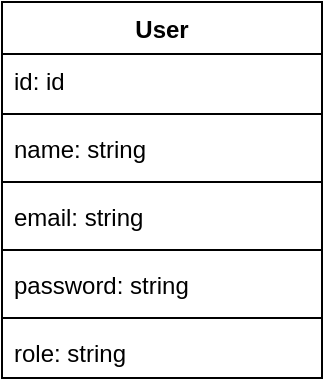 <mxfile version="17.1.2" type="github"><diagram id="C5RBs43oDa-KdzZeNtuy" name="Page-1"><mxGraphModel dx="1422" dy="832" grid="1" gridSize="10" guides="1" tooltips="1" connect="1" arrows="1" fold="1" page="1" pageScale="1" pageWidth="827" pageHeight="1169" math="0" shadow="0"><root><mxCell id="WIyWlLk6GJQsqaUBKTNV-0"/><mxCell id="WIyWlLk6GJQsqaUBKTNV-1" parent="WIyWlLk6GJQsqaUBKTNV-0"/><mxCell id="ciHiQ6OwB5bIu4CS8-a--0" value="User" style="swimlane;fontStyle=1;align=center;verticalAlign=top;childLayout=stackLayout;horizontal=1;startSize=26;horizontalStack=0;resizeParent=1;resizeParentMax=0;resizeLast=0;collapsible=1;marginBottom=0;" parent="WIyWlLk6GJQsqaUBKTNV-1" vertex="1"><mxGeometry x="90" y="120" width="160" height="188" as="geometry"><mxRectangle x="40" y="160" width="60" height="26" as="alternateBounds"/></mxGeometry></mxCell><mxCell id="ciHiQ6OwB5bIu4CS8-a--1" value="id: id" style="text;strokeColor=none;fillColor=none;align=left;verticalAlign=top;spacingLeft=4;spacingRight=4;overflow=hidden;rotatable=0;points=[[0,0.5],[1,0.5]];portConstraint=eastwest;" parent="ciHiQ6OwB5bIu4CS8-a--0" vertex="1"><mxGeometry y="26" width="160" height="26" as="geometry"/></mxCell><mxCell id="ciHiQ6OwB5bIu4CS8-a--2" value="" style="line;strokeWidth=1;fillColor=none;align=left;verticalAlign=middle;spacingTop=-1;spacingLeft=3;spacingRight=3;rotatable=0;labelPosition=right;points=[];portConstraint=eastwest;" parent="ciHiQ6OwB5bIu4CS8-a--0" vertex="1"><mxGeometry y="52" width="160" height="8" as="geometry"/></mxCell><mxCell id="ciHiQ6OwB5bIu4CS8-a--3" value="name: string" style="text;strokeColor=none;fillColor=none;align=left;verticalAlign=top;spacingLeft=4;spacingRight=4;overflow=hidden;rotatable=0;points=[[0,0.5],[1,0.5]];portConstraint=eastwest;" parent="ciHiQ6OwB5bIu4CS8-a--0" vertex="1"><mxGeometry y="60" width="160" height="26" as="geometry"/></mxCell><mxCell id="ciHiQ6OwB5bIu4CS8-a--14" value="" style="line;strokeWidth=1;fillColor=none;align=left;verticalAlign=middle;spacingTop=-1;spacingLeft=3;spacingRight=3;rotatable=0;labelPosition=right;points=[];portConstraint=eastwest;" parent="ciHiQ6OwB5bIu4CS8-a--0" vertex="1"><mxGeometry y="86" width="160" height="8" as="geometry"/></mxCell><mxCell id="ciHiQ6OwB5bIu4CS8-a--13" value="email: string" style="text;strokeColor=none;fillColor=none;align=left;verticalAlign=top;spacingLeft=4;spacingRight=4;overflow=hidden;rotatable=0;points=[[0,0.5],[1,0.5]];portConstraint=eastwest;" parent="ciHiQ6OwB5bIu4CS8-a--0" vertex="1"><mxGeometry y="94" width="160" height="26" as="geometry"/></mxCell><mxCell id="ciHiQ6OwB5bIu4CS8-a--17" value="" style="line;strokeWidth=1;fillColor=none;align=left;verticalAlign=middle;spacingTop=-1;spacingLeft=3;spacingRight=3;rotatable=0;labelPosition=right;points=[];portConstraint=eastwest;" parent="ciHiQ6OwB5bIu4CS8-a--0" vertex="1"><mxGeometry y="120" width="160" height="8" as="geometry"/></mxCell><mxCell id="ciHiQ6OwB5bIu4CS8-a--15" value="password: string" style="text;strokeColor=none;fillColor=none;align=left;verticalAlign=top;spacingLeft=4;spacingRight=4;overflow=hidden;rotatable=0;points=[[0,0.5],[1,0.5]];portConstraint=eastwest;" parent="ciHiQ6OwB5bIu4CS8-a--0" vertex="1"><mxGeometry y="128" width="160" height="26" as="geometry"/></mxCell><mxCell id="ciHiQ6OwB5bIu4CS8-a--18" value="" style="line;strokeWidth=1;fillColor=none;align=left;verticalAlign=middle;spacingTop=-1;spacingLeft=3;spacingRight=3;rotatable=0;labelPosition=right;points=[];portConstraint=eastwest;" parent="ciHiQ6OwB5bIu4CS8-a--0" vertex="1"><mxGeometry y="154" width="160" height="8" as="geometry"/></mxCell><mxCell id="ciHiQ6OwB5bIu4CS8-a--16" value="role: string" style="text;strokeColor=none;fillColor=none;align=left;verticalAlign=top;spacingLeft=4;spacingRight=4;overflow=hidden;rotatable=0;points=[[0,0.5],[1,0.5]];portConstraint=eastwest;" parent="ciHiQ6OwB5bIu4CS8-a--0" vertex="1"><mxGeometry y="162" width="160" height="26" as="geometry"/></mxCell></root></mxGraphModel></diagram></mxfile>